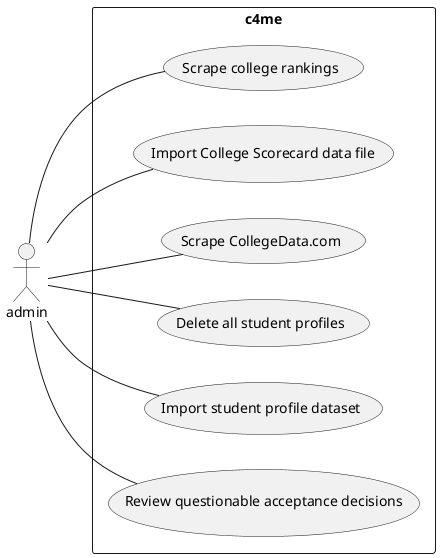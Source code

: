 @startuml

' Use cases for Admin
left to right direction

    
actor admin

rectangle c4me{
    ' Use cases for Admin
    (Scrape college rankings) as UCA1
    (Import College Scorecard data file) as UCA2
    (Scrape CollegeData.com) as UCA3
    (Delete all student profiles) as UCA4
    (Import student profile dataset) as UCA5
    (Review questionable acceptance decisions) as UCA6

    admin -- UCA1
    admin -- UCA2
    admin -- UCA3
    admin -- UCA4
    admin -- UCA5
    admin -- UCA6
}

@enduml